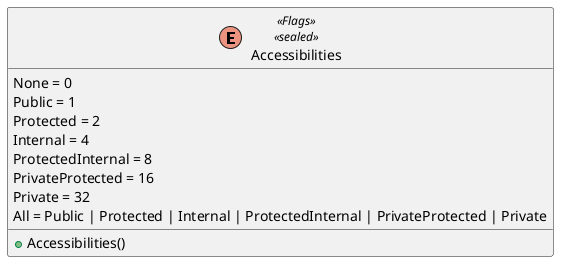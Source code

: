 @startuml Accessibilities
enum Accessibilities <<Flags>> <<sealed>>  {
    None = 0
    Public = 1
    Protected = 2
    Internal = 4
    ProtectedInternal = 8
    PrivateProtected = 16
    Private = 32
    All = Public | Protected | Internal | ProtectedInternal | PrivateProtected | Private
    + Accessibilities()
}
@enduml